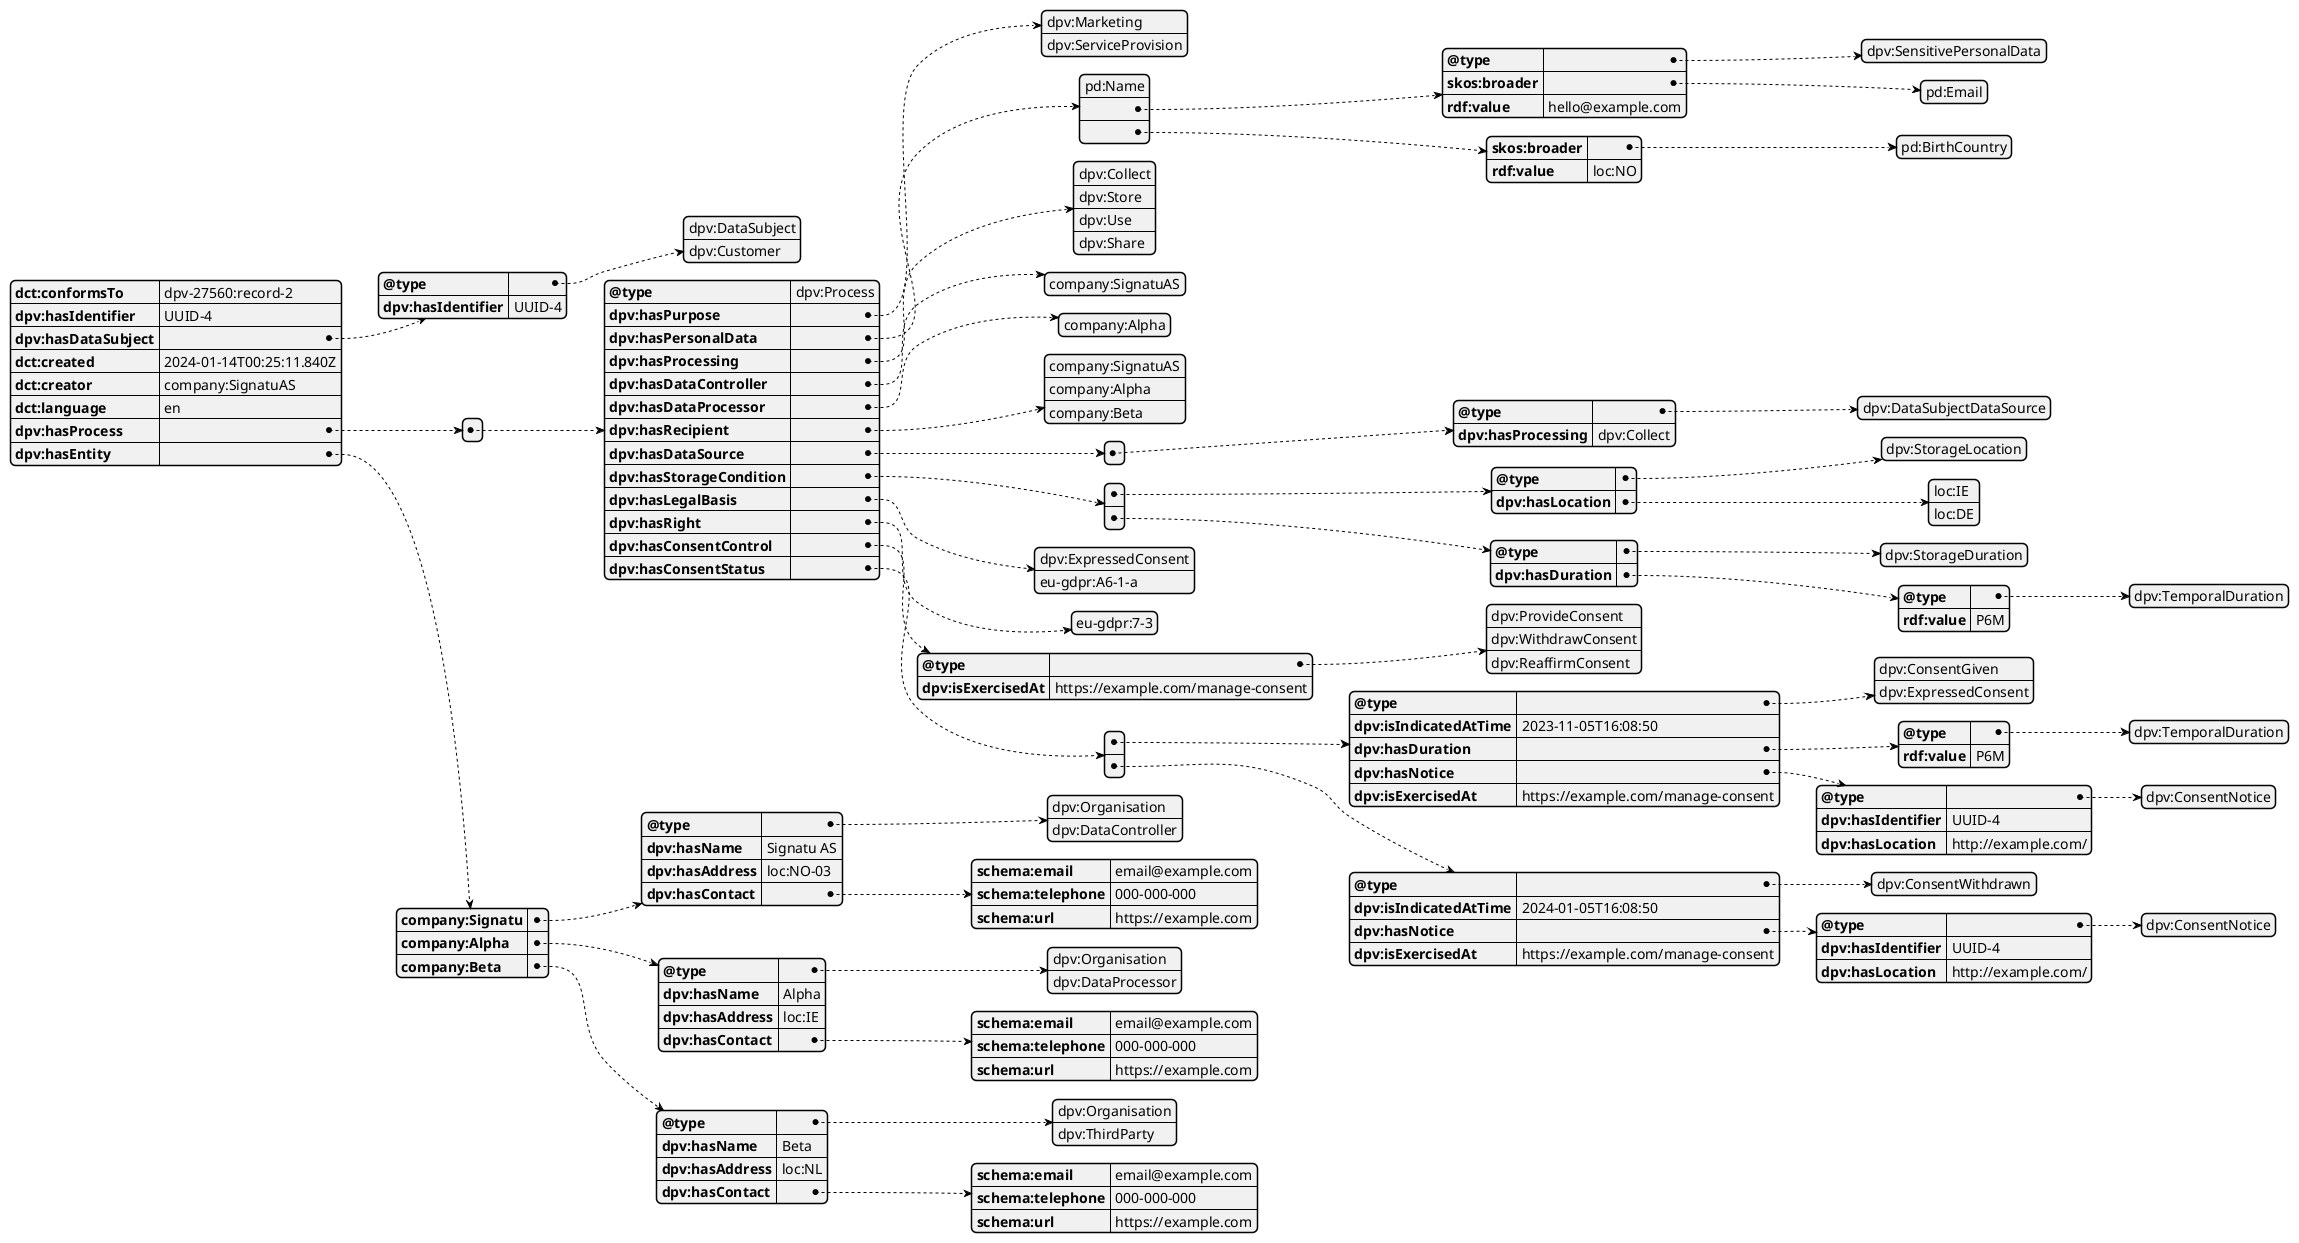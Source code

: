 @startjson

{
  "dct:conformsTo": "dpv-27560:record-2",
  "dpv:hasIdentifier": "UUID-4",
  "dpv:hasDataSubject": {
    "@type": ["dpv:DataSubject", "dpv:Customer"],
    "dpv:hasIdentifier": "UUID-4"
  },
  "dct:created": "2024-01-14T00:25:11.840Z",
  "dct:creator": "company:SignatuAS",
  "dct:language": "en",
  "dpv:hasProcess": [
    {
      "@type": "dpv:Process",
      "dpv:hasPurpose": ["dpv:Marketing", "dpv:ServiceProvision"],
      "dpv:hasPersonalData": [
        "pd:Name",
        {
          "@type": ["dpv:SensitivePersonalData"],
          "skos:broader": ["pd:Email"],
          "rdf:value": "hello@example.com"
        },
        {
          "skos:broader": ["pd:BirthCountry"],
          "rdf:value": "loc:NO"
        }
      ],
      "dpv:hasProcessing": ["dpv:Collect", "dpv:Store", "dpv:Use", "dpv:Share"],
      "dpv:hasDataController": ["company:SignatuAS"],
      "dpv:hasDataProcessor": ["company:Alpha"],
      "dpv:hasRecipient": ["company:SignatuAS", "company:Alpha", "company:Beta"],
      "dpv:hasDataSource": [
        {
          "@type": ["dpv:DataSubjectDataSource"],
          "dpv:hasProcessing": "dpv:Collect"
        }
      ],
      "dpv:hasStorageCondition": [
        {
          "@type": ["dpv:StorageLocation"],
          "dpv:hasLocation": ["loc:IE", "loc:DE"]
        },
        {
          "@type": ["dpv:StorageDuration"],
          "dpv:hasDuration": {
            "@type": ["dpv:TemporalDuration"],
            "rdf:value": "P6M"
          }
        }
      ],
      "dpv:hasLegalBasis": ["dpv:ExpressedConsent", "eu-gdpr:A6-1-a"],
      "dpv:hasRight": ["eu-gdpr:7-3"],
      "dpv:hasConsentControl": {
        "@type": [
            "dpv:ProvideConsent", 
            "dpv:WithdrawConsent", 
            "dpv:ReaffirmConsent"],
        "dpv:isExercisedAt": "https://example.com/manage-consent"
      },
      "dpv:hasConsentStatus": [
        {
          "@type": ["dpv:ConsentGiven", "dpv:ExpressedConsent"],
          "dpv:isIndicatedAtTime": "2023-11-05T16:08:50",
          "dpv:hasDuration": {
            "@type": ["dpv:TemporalDuration"],
            "rdf:value": "P6M"
          },
          "dpv:hasNotice": {
            "@type": ["dpv:ConsentNotice"],
            "dpv:hasIdentifier": "UUID-4",
            "dpv:hasLocation": "http://example.com/"
          },
          "dpv:isExercisedAt": "https://example.com/manage-consent"
        },
        {
          "@type": ["dpv:ConsentWithdrawn"],
          "dpv:isIndicatedAtTime": "2024-01-05T16:08:50",
          "dpv:hasNotice": {
            "@type": ["dpv:ConsentNotice"],
            "dpv:hasIdentifier": "UUID-4",
            "dpv:hasLocation": "http://example.com/"
          },
          "dpv:isExercisedAt": "https://example.com/manage-consent"
        }
      ]
    }
  ],
  "dpv:hasEntity": {
    "company:Signatu": {
      "@type": ["dpv:Organisation", "dpv:DataController"],
      "dpv:hasName": "Signatu AS",
      "dpv:hasAddress": "loc:NO-03",
      "dpv:hasContact": {
        "schema:email": "email@example.com",
        "schema:telephone": "000-000-000",
        "schema:url": "https://example.com"
      }
    },
    "company:Alpha": {
      "@type": ["dpv:Organisation", "dpv:DataProcessor"],
      "dpv:hasName": "Alpha",
      "dpv:hasAddress": "loc:IE",
      "dpv:hasContact": {
        "schema:email": "email@example.com",
        "schema:telephone": "000-000-000",
        "schema:url": "https://example.com"
      }
    },
    "company:Beta": {
      "@type": ["dpv:Organisation", "dpv:ThirdParty"],
      "dpv:hasName": "Beta",
      "dpv:hasAddress": "loc:NL",
      "dpv:hasContact": {
        "schema:email": "email@example.com",
        "schema:telephone": "000-000-000",
        "schema:url": "https://example.com"
      }
    }
  }
}

@endjson